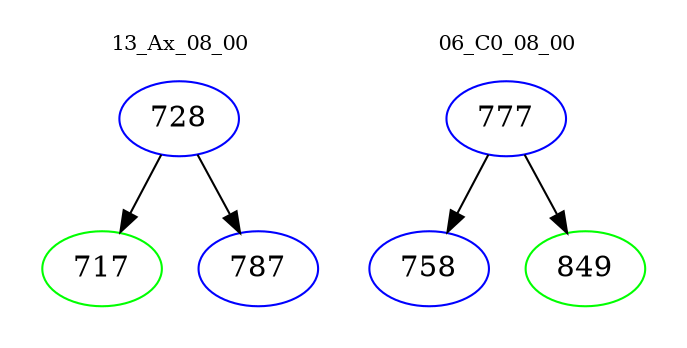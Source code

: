 digraph{
subgraph cluster_0 {
color = white
label = "13_Ax_08_00";
fontsize=10;
T0_728 [label="728", color="blue"]
T0_728 -> T0_717 [color="black"]
T0_717 [label="717", color="green"]
T0_728 -> T0_787 [color="black"]
T0_787 [label="787", color="blue"]
}
subgraph cluster_1 {
color = white
label = "06_C0_08_00";
fontsize=10;
T1_777 [label="777", color="blue"]
T1_777 -> T1_758 [color="black"]
T1_758 [label="758", color="blue"]
T1_777 -> T1_849 [color="black"]
T1_849 [label="849", color="green"]
}
}
